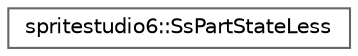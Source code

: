 digraph "Graphical Class Hierarchy"
{
 // LATEX_PDF_SIZE
  bgcolor="transparent";
  edge [fontname=Helvetica,fontsize=10,labelfontname=Helvetica,labelfontsize=10];
  node [fontname=Helvetica,fontsize=10,shape=box,height=0.2,width=0.4];
  rankdir="LR";
  Node0 [id="Node000000",label="spritestudio6::SsPartStateLess",height=0.2,width=0.4,color="grey40", fillcolor="white", style="filled",URL="$classspritestudio6_1_1_ss_part_state_less.html",tooltip=" "];
}
